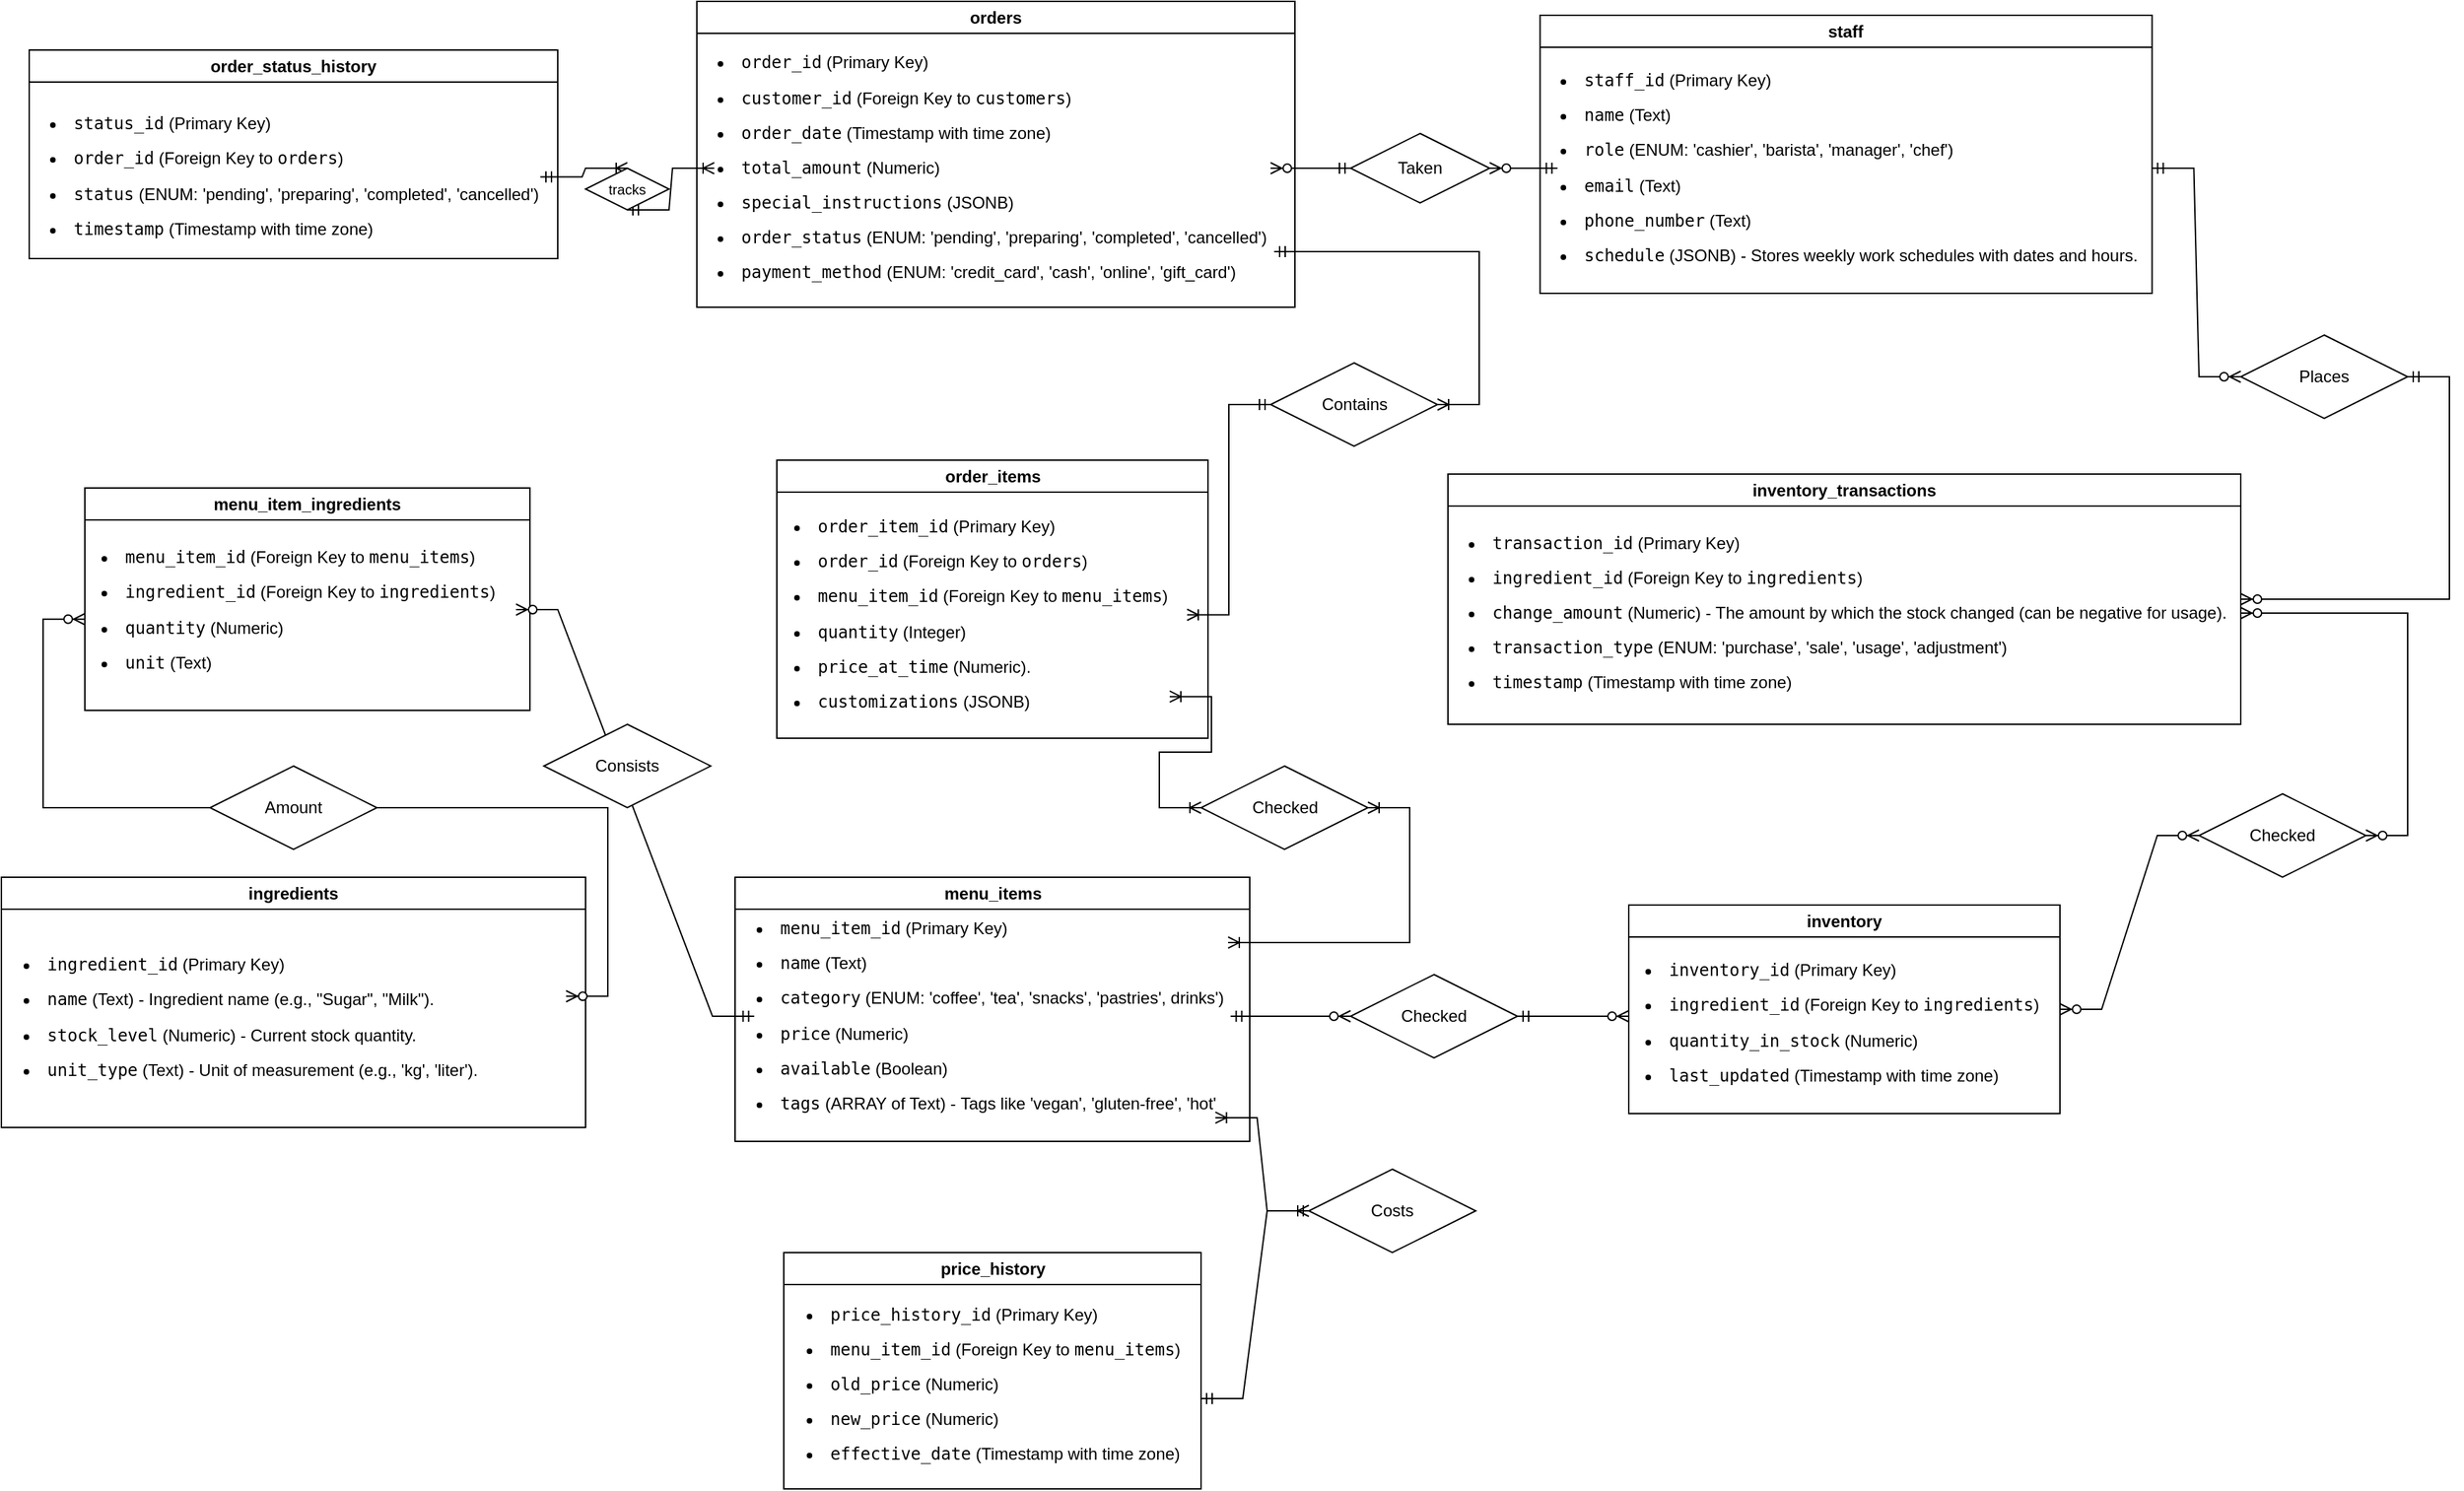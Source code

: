 <mxfile version="26.0.5">
  <diagram name="Page-1" id="-Lofyljg84Q4TSNu2HTE">
    <mxGraphModel dx="2660" dy="1030" grid="1" gridSize="10" guides="1" tooltips="1" connect="1" arrows="1" fold="1" page="1" pageScale="1" pageWidth="1654" pageHeight="2336" math="0" shadow="0">
      <root>
        <mxCell id="0" />
        <mxCell id="1" parent="0" />
        <mxCell id="M9vnRnVPpcQp0MmXC5jN-19" value="orders" style="swimlane;whiteSpace=wrap;html=1;" parent="1" vertex="1">
          <mxGeometry x="-1120" y="10" width="430" height="220" as="geometry" />
        </mxCell>
        <mxCell id="M9vnRnVPpcQp0MmXC5jN-25" value="order_items" style="swimlane;whiteSpace=wrap;html=1;" parent="1" vertex="1">
          <mxGeometry x="-1062.5" y="340" width="310" height="200" as="geometry" />
        </mxCell>
        <mxCell id="M9vnRnVPpcQp0MmXC5jN-26" value="&lt;li style=&quot;white-space: nowrap; line-height: 210%;&quot;&gt;&lt;code style=&quot;background-color: initial; white-space: normal;&quot;&gt;order_item_id&lt;/code&gt;&lt;span style=&quot;background-color: initial; white-space: normal;&quot;&gt; (Primary Key)&lt;/span&gt;&lt;br&gt;&lt;/li&gt;&lt;li style=&quot;line-height: 210%;&quot;&gt;&lt;code&gt;order_id&lt;/code&gt; (Foreign Key to &lt;code&gt;orders&lt;/code&gt;)&lt;/li&gt;&lt;li style=&quot;line-height: 210%;&quot;&gt;&lt;code&gt;menu_item_id&lt;/code&gt; (Foreign Key to &lt;code&gt;menu_items&lt;/code&gt;)&lt;/li&gt;&lt;li style=&quot;line-height: 210%;&quot;&gt;&lt;code&gt;quantity&lt;/code&gt; (Integer)&lt;/li&gt;&lt;li style=&quot;line-height: 210%;&quot;&gt;&lt;code&gt;price_at_time&lt;/code&gt; (Numeric).&lt;/li&gt;&lt;li style=&quot;line-height: 210%;&quot;&gt;&lt;code&gt;customizations&lt;/code&gt; (JSONB)&amp;nbsp;&lt;/li&gt;" style="text;html=1;align=left;verticalAlign=middle;whiteSpace=wrap;rounded=0;" parent="M9vnRnVPpcQp0MmXC5jN-25" vertex="1">
          <mxGeometry x="10" y="30" width="285" height="162.5" as="geometry" />
        </mxCell>
        <mxCell id="M9vnRnVPpcQp0MmXC5jN-27" value="menu_items" style="swimlane;whiteSpace=wrap;html=1;" parent="1" vertex="1">
          <mxGeometry x="-1092.5" y="640" width="370" height="190" as="geometry" />
        </mxCell>
        <mxCell id="M9vnRnVPpcQp0MmXC5jN-28" value="&lt;li style=&quot;white-space: nowrap; line-height: 210%;&quot;&gt;&lt;code style=&quot;background-color: initial; white-space: normal;&quot;&gt;menu_item_id&lt;/code&gt;&lt;span style=&quot;background-color: initial; white-space: normal;&quot;&gt; (Primary Key)&lt;/span&gt;&lt;br&gt;&lt;/li&gt;&lt;li style=&quot;line-height: 210%;&quot;&gt;&lt;code&gt;name&lt;/code&gt; (Text)&amp;nbsp;&lt;/li&gt;&lt;li style=&quot;line-height: 210%;&quot;&gt;&lt;code style=&quot;background-color: initial;&quot;&gt;category&lt;/code&gt;&lt;span style=&quot;background-color: initial;&quot;&gt; (ENUM: &#39;coffee&#39;, &#39;tea&#39;, &#39;snacks&#39;, &#39;pastries&#39;, drinks&#39;)&lt;/span&gt;&lt;/li&gt;&lt;li style=&quot;line-height: 210%;&quot;&gt;&lt;code&gt;price&lt;/code&gt; (Numeric)&lt;span style=&quot;background-color: initial;&quot;&gt;&amp;nbsp;&lt;/span&gt;&lt;/li&gt;&lt;li style=&quot;line-height: 210%;&quot;&gt;&lt;code&gt;available&lt;/code&gt; (Boolean)&amp;nbsp;&lt;/li&gt;&lt;li style=&quot;line-height: 210%;&quot;&gt;&lt;code&gt;tags&lt;/code&gt; (ARRAY of Text) -&amp;nbsp;Tags like &#39;vegan&#39;, &#39;gluten-free&#39;, &#39;hot&#39;&lt;/li&gt;" style="text;html=1;align=left;verticalAlign=middle;whiteSpace=wrap;rounded=0;" parent="M9vnRnVPpcQp0MmXC5jN-27" vertex="1">
          <mxGeometry x="13.75" y="28.75" width="342.5" height="142.5" as="geometry" />
        </mxCell>
        <mxCell id="M9vnRnVPpcQp0MmXC5jN-29" value="menu_item_ingredients" style="swimlane;whiteSpace=wrap;html=1;" parent="1" vertex="1">
          <mxGeometry x="-1560" y="360" width="320" height="160" as="geometry" />
        </mxCell>
        <mxCell id="M9vnRnVPpcQp0MmXC5jN-30" value="&lt;li style=&quot;white-space: nowrap; line-height: 210%;&quot;&gt;&lt;code style=&quot;background-color: initial; white-space: normal;&quot;&gt;menu_item_id&lt;/code&gt;&lt;span style=&quot;background-color: initial; white-space: normal;&quot;&gt; (Foreign Key to &lt;/span&gt;&lt;code style=&quot;background-color: initial; white-space: normal;&quot;&gt;menu_items&lt;/code&gt;&lt;span style=&quot;background-color: initial; white-space: normal;&quot;&gt;)&lt;/span&gt;&lt;br&gt;&lt;/li&gt;&lt;li style=&quot;line-height: 210%;&quot;&gt;&lt;code&gt;ingredient_id&lt;/code&gt; (Foreign Key to &lt;code&gt;ingredients&lt;/code&gt;)&lt;/li&gt;&lt;li style=&quot;line-height: 210%;&quot;&gt;&lt;code&gt;quantity&lt;/code&gt; (Numeric)&lt;/li&gt;&lt;li style=&quot;line-height: 210%;&quot;&gt;&lt;code&gt;unit&lt;/code&gt; (Text)&lt;/li&gt;" style="text;html=1;align=left;verticalAlign=middle;whiteSpace=wrap;rounded=0;" parent="M9vnRnVPpcQp0MmXC5jN-29" vertex="1">
          <mxGeometry x="10" y="15" width="300" height="145" as="geometry" />
        </mxCell>
        <mxCell id="M9vnRnVPpcQp0MmXC5jN-31" value="ingredients" style="swimlane;whiteSpace=wrap;html=1;" parent="1" vertex="1">
          <mxGeometry x="-1620" y="640" width="420" height="180" as="geometry" />
        </mxCell>
        <mxCell id="M9vnRnVPpcQp0MmXC5jN-32" value="&lt;li style=&quot;white-space: nowrap; line-height: 210%;&quot;&gt;&lt;code style=&quot;background-color: initial; white-space: normal;&quot;&gt;ingredient_id&lt;/code&gt;&lt;span style=&quot;background-color: initial; white-space: normal;&quot;&gt; (Primary Key)&lt;/span&gt;&lt;br&gt;&lt;/li&gt;&lt;li style=&quot;line-height: 210%;&quot;&gt;&lt;code&gt;name&lt;/code&gt; (Text) - Ingredient name (e.g., &quot;Sugar&quot;, &quot;Milk&quot;).&lt;/li&gt;&lt;li style=&quot;line-height: 210%;&quot;&gt;&lt;code&gt;stock_level&lt;/code&gt; (Numeric) - Current stock quantity.&lt;/li&gt;&lt;li style=&quot;line-height: 210%;&quot;&gt;&lt;code&gt;unit_type&lt;/code&gt; (Text) - Unit of measurement (e.g., &#39;kg&#39;, &#39;liter&#39;).&lt;/li&gt;" style="text;html=1;align=left;verticalAlign=middle;whiteSpace=wrap;rounded=0;" parent="M9vnRnVPpcQp0MmXC5jN-31" vertex="1">
          <mxGeometry x="14" y="20" width="392" height="162.5" as="geometry" />
        </mxCell>
        <mxCell id="M9vnRnVPpcQp0MmXC5jN-33" value="inventory" style="swimlane;whiteSpace=wrap;html=1;" parent="1" vertex="1">
          <mxGeometry x="-450" y="660" width="310" height="150" as="geometry" />
        </mxCell>
        <mxCell id="M9vnRnVPpcQp0MmXC5jN-34" value="&lt;li style=&quot;white-space: nowrap; line-height: 210%;&quot;&gt;&lt;code style=&quot;background-color: initial; white-space: normal;&quot;&gt;inventory_id&lt;/code&gt;&lt;span style=&quot;background-color: initial; white-space: normal;&quot;&gt; (Primary Key)&lt;/span&gt;&lt;br&gt;&lt;/li&gt;&lt;li style=&quot;line-height: 210%;&quot;&gt;&lt;code&gt;ingredient_id&lt;/code&gt; (Foreign Key to &lt;code&gt;ingredients&lt;/code&gt;)&lt;/li&gt;&lt;li style=&quot;line-height: 210%;&quot;&gt;&lt;code&gt;quantity_in_stock&lt;/code&gt; (Numeric)&amp;nbsp;&lt;/li&gt;&lt;li style=&quot;line-height: 210%;&quot;&gt;&lt;code style=&quot;background-color: initial;&quot;&gt;last_updated&lt;/code&gt;&lt;span style=&quot;background-color: initial;&quot;&gt; (Timestamp with time zone)&lt;/span&gt;&lt;/li&gt;" style="text;html=1;align=left;verticalAlign=middle;whiteSpace=wrap;rounded=0;" parent="M9vnRnVPpcQp0MmXC5jN-33" vertex="1">
          <mxGeometry x="10" y="25" width="303.13" height="120" as="geometry" />
        </mxCell>
        <mxCell id="M9vnRnVPpcQp0MmXC5jN-35" value="order_status_history" style="swimlane;whiteSpace=wrap;html=1;" parent="1" vertex="1">
          <mxGeometry x="-1600" y="45" width="380" height="150" as="geometry" />
        </mxCell>
        <mxCell id="M9vnRnVPpcQp0MmXC5jN-36" value="&lt;li style=&quot;white-space: nowrap; line-height: 210%;&quot;&gt;&lt;code style=&quot;background-color: initial; white-space: normal;&quot;&gt;status_id&lt;/code&gt;&lt;span style=&quot;background-color: initial; white-space: normal;&quot;&gt; (Primary Key)&lt;/span&gt;&lt;br&gt;&lt;/li&gt;&lt;li style=&quot;line-height: 210%;&quot;&gt;&lt;code&gt;order_id&lt;/code&gt; (Foreign Key to &lt;code&gt;orders&lt;/code&gt;)&lt;/li&gt;&lt;li style=&quot;line-height: 210%;&quot;&gt;&lt;code&gt;status&lt;/code&gt; (ENUM: &#39;pending&#39;, &#39;preparing&#39;, &#39;completed&#39;, &#39;cancelled&#39;)&lt;/li&gt;&lt;li style=&quot;line-height: 210%;&quot;&gt;&lt;code&gt;timestamp&lt;/code&gt; (Timestamp with time zone)&lt;/li&gt;" style="text;html=1;align=left;verticalAlign=middle;whiteSpace=wrap;rounded=0;" parent="M9vnRnVPpcQp0MmXC5jN-35" vertex="1">
          <mxGeometry x="12.5" y="30" width="355" height="122.5" as="geometry" />
        </mxCell>
        <mxCell id="M9vnRnVPpcQp0MmXC5jN-37" value="price_history" style="swimlane;whiteSpace=wrap;html=1;" parent="1" vertex="1">
          <mxGeometry x="-1057.5" y="910" width="300" height="170" as="geometry" />
        </mxCell>
        <mxCell id="M9vnRnVPpcQp0MmXC5jN-38" value="&lt;li style=&quot;white-space: nowrap; line-height: 210%;&quot;&gt;&lt;code style=&quot;background-color: initial; white-space: normal;&quot;&gt;price_history_id&lt;/code&gt;&lt;span style=&quot;background-color: initial; white-space: normal;&quot;&gt; (Primary Key)&lt;/span&gt;&lt;br&gt;&lt;/li&gt;&lt;li style=&quot;line-height: 210%;&quot;&gt;&lt;code&gt;menu_item_id&lt;/code&gt; (Foreign Key to &lt;code&gt;menu_items&lt;/code&gt;)&lt;/li&gt;&lt;li style=&quot;line-height: 210%;&quot;&gt;&lt;code&gt;old_price&lt;/code&gt; (Numeric)&lt;/li&gt;&lt;li style=&quot;line-height: 210%;&quot;&gt;&lt;code&gt;new_price&lt;/code&gt; (Numeric)&lt;/li&gt;&lt;li style=&quot;line-height: 210%;&quot;&gt;&lt;code&gt;effective_date&lt;/code&gt; (Timestamp with time zone)&lt;/li&gt;" style="text;html=1;align=left;verticalAlign=middle;whiteSpace=wrap;rounded=0;" parent="M9vnRnVPpcQp0MmXC5jN-37" vertex="1">
          <mxGeometry x="14" y="20" width="286" height="150" as="geometry" />
        </mxCell>
        <mxCell id="M9vnRnVPpcQp0MmXC5jN-39" value="inventory_transactions" style="swimlane;whiteSpace=wrap;html=1;" parent="1" vertex="1">
          <mxGeometry x="-580" y="350" width="570" height="180" as="geometry" />
        </mxCell>
        <mxCell id="M9vnRnVPpcQp0MmXC5jN-40" value="&lt;li style=&quot;white-space: nowrap; line-height: 210%;&quot;&gt;&lt;code style=&quot;background-color: initial; white-space: normal;&quot;&gt;transaction_id&lt;/code&gt;&lt;span style=&quot;background-color: initial; white-space: normal;&quot;&gt; (Primary Key)&lt;/span&gt;&lt;br&gt;&lt;/li&gt;&lt;li style=&quot;line-height: 210%;&quot;&gt;&lt;code&gt;ingredient_id&lt;/code&gt; (Foreign Key to &lt;code&gt;ingredients&lt;/code&gt;)&lt;/li&gt;&lt;li style=&quot;line-height: 210%;&quot;&gt;&lt;code&gt;change_amount&lt;/code&gt; (Numeric) - The amount by which the stock changed (can be negative for usage).&lt;/li&gt;&lt;li style=&quot;line-height: 210%;&quot;&gt;&lt;code&gt;transaction_type&lt;/code&gt; (ENUM: &#39;purchase&#39;, &#39;sale&#39;, &#39;usage&#39;, &#39;adjustment&#39;)&lt;/li&gt;&lt;li style=&quot;line-height: 210%;&quot;&gt;&lt;code&gt;timestamp&lt;/code&gt; (Timestamp with time zone)&lt;/li&gt;" style="text;html=1;align=left;verticalAlign=middle;whiteSpace=wrap;rounded=0;" parent="M9vnRnVPpcQp0MmXC5jN-39" vertex="1">
          <mxGeometry x="12.5" y="30" width="557.5" height="140" as="geometry" />
        </mxCell>
        <mxCell id="M9vnRnVPpcQp0MmXC5jN-41" value="staff" style="swimlane;whiteSpace=wrap;html=1;" parent="1" vertex="1">
          <mxGeometry x="-513.75" y="20" width="440" height="200" as="geometry" />
        </mxCell>
        <mxCell id="M9vnRnVPpcQp0MmXC5jN-42" value="&lt;li style=&quot;white-space: nowrap; line-height: 210%;&quot;&gt;&lt;code style=&quot;background-color: initial; white-space: normal;&quot;&gt;staff_id&lt;/code&gt;&lt;span style=&quot;background-color: initial; white-space: normal;&quot;&gt; (Primary Key)&lt;/span&gt;&lt;br&gt;&lt;/li&gt;&lt;li style=&quot;line-height: 210%;&quot;&gt;&lt;code&gt;name&lt;/code&gt; (Text)&lt;/li&gt;&lt;li style=&quot;line-height: 210%;&quot;&gt;&lt;code&gt;role&lt;/code&gt; (ENUM: &#39;cashier&#39;, &#39;barista&#39;, &#39;manager&#39;, &#39;chef&#39;)&lt;/li&gt;&lt;li style=&quot;line-height: 210%;&quot;&gt;&lt;code&gt;email&lt;/code&gt; (Text)&lt;/li&gt;&lt;li style=&quot;line-height: 210%;&quot;&gt;&lt;code&gt;phone_number&lt;/code&gt; (Text)&lt;/li&gt;&lt;li style=&quot;line-height: 210%;&quot;&gt;&lt;code&gt;schedule&lt;/code&gt; (JSONB) - Stores weekly work schedules with dates and hours.&lt;/li&gt;" style="text;html=1;align=left;verticalAlign=middle;whiteSpace=wrap;rounded=0;" parent="M9vnRnVPpcQp0MmXC5jN-41" vertex="1">
          <mxGeometry x="12.5" y="40" width="427.5" height="140" as="geometry" />
        </mxCell>
        <mxCell id="M9vnRnVPpcQp0MmXC5jN-23" value="&lt;li style=&quot;white-space: nowrap; line-height: 210%;&quot;&gt;&lt;code&gt;order_id&lt;/code&gt;&amp;nbsp;(Primary Key)&lt;/li&gt;&lt;li style=&quot;white-space: nowrap; line-height: 210%;&quot;&gt;&lt;code&gt;customer_id&lt;/code&gt;&amp;nbsp;(Foreign Key to&amp;nbsp;&lt;code&gt;customers&lt;/code&gt;)&lt;/li&gt;&lt;li style=&quot;white-space: nowrap; line-height: 210%;&quot;&gt;&lt;code&gt;order_date&lt;/code&gt;&amp;nbsp;(Timestamp with time zone)&lt;/li&gt;&lt;li style=&quot;white-space: nowrap; line-height: 210%;&quot;&gt;&lt;code&gt;total_amount&lt;/code&gt;&amp;nbsp;(Numeric)&lt;/li&gt;&lt;li style=&quot;white-space: nowrap; line-height: 210%;&quot;&gt;&lt;code&gt;special_instructions&lt;/code&gt;&amp;nbsp;(JSONB)&lt;/li&gt;&lt;li style=&quot;white-space: nowrap; line-height: 210%;&quot;&gt;&lt;code&gt;order_status&lt;/code&gt;&amp;nbsp;(ENUM: &#39;pending&#39;, &#39;preparing&#39;, &#39;completed&#39;, &#39;cancelled&#39;)&amp;nbsp;&lt;/li&gt;&lt;li style=&quot;white-space: nowrap; line-height: 210%;&quot;&gt;&lt;code&gt;payment_method&lt;/code&gt;&amp;nbsp;(ENUM: &#39;credit_card&#39;, &#39;cash&#39;, &#39;online&#39;, &#39;gift_card&#39;)&amp;nbsp;&lt;/li&gt;" style="text;html=1;align=left;verticalAlign=middle;whiteSpace=wrap;rounded=0;" parent="1" vertex="1">
          <mxGeometry x="-1107.5" y="25" width="400" height="210" as="geometry" />
        </mxCell>
        <mxCell id="uZcT3ieoR5A4cGXe56vM-9" value="" style="edgeStyle=entityRelationEdgeStyle;fontSize=12;html=1;endArrow=ERoneToMany;startArrow=ERmandOne;rounded=0;exitX=0;exitY=0.5;exitDx=0;exitDy=0;" edge="1" parent="1" source="uZcT3ieoR5A4cGXe56vM-10" target="M9vnRnVPpcQp0MmXC5jN-26">
          <mxGeometry width="100" height="100" relative="1" as="geometry">
            <mxPoint x="-750" y="270" as="sourcePoint" />
            <mxPoint x="-830" y="300" as="targetPoint" />
            <Array as="points">
              <mxPoint x="-950" y="280" />
              <mxPoint x="-730" y="350" />
              <mxPoint x="-810" y="350" />
              <mxPoint x="-737" y="340" />
              <mxPoint x="-700" y="430" />
              <mxPoint x="-720" y="420" />
              <mxPoint x="-730" y="350" />
              <mxPoint x="-890" y="270" />
            </Array>
          </mxGeometry>
        </mxCell>
        <mxCell id="uZcT3ieoR5A4cGXe56vM-11" value="" style="edgeStyle=entityRelationEdgeStyle;fontSize=12;html=1;endArrow=ERoneToMany;startArrow=ERmandOne;rounded=0;" edge="1" parent="1" target="uZcT3ieoR5A4cGXe56vM-10">
          <mxGeometry width="100" height="100" relative="1" as="geometry">
            <mxPoint x="-705" y="190" as="sourcePoint" />
            <mxPoint x="-767" y="451" as="targetPoint" />
            <Array as="points" />
          </mxGeometry>
        </mxCell>
        <mxCell id="uZcT3ieoR5A4cGXe56vM-10" value="Contains" style="shape=rhombus;perimeter=rhombusPerimeter;whiteSpace=wrap;html=1;align=center;" vertex="1" parent="1">
          <mxGeometry x="-707.5" y="270" width="120" height="60" as="geometry" />
        </mxCell>
        <mxCell id="uZcT3ieoR5A4cGXe56vM-13" value="" style="edgeStyle=entityRelationEdgeStyle;fontSize=12;html=1;endArrow=ERoneToMany;startArrow=ERoneToMany;rounded=0;entryX=0.956;entryY=0.862;entryDx=0;entryDy=0;entryPerimeter=0;" edge="1" parent="1" source="uZcT3ieoR5A4cGXe56vM-14" target="M9vnRnVPpcQp0MmXC5jN-26">
          <mxGeometry width="100" height="100" relative="1" as="geometry">
            <mxPoint x="-738" y="687" as="sourcePoint" />
            <mxPoint x="-780" y="490" as="targetPoint" />
          </mxGeometry>
        </mxCell>
        <mxCell id="uZcT3ieoR5A4cGXe56vM-15" value="" style="edgeStyle=entityRelationEdgeStyle;fontSize=12;html=1;endArrow=ERoneToMany;startArrow=ERoneToMany;rounded=0;" edge="1" parent="1" target="uZcT3ieoR5A4cGXe56vM-14">
          <mxGeometry width="100" height="100" relative="1" as="geometry">
            <mxPoint x="-738" y="687" as="sourcePoint" />
            <mxPoint x="-780" y="510" as="targetPoint" />
          </mxGeometry>
        </mxCell>
        <mxCell id="uZcT3ieoR5A4cGXe56vM-14" value="Checked" style="shape=rhombus;perimeter=rhombusPerimeter;whiteSpace=wrap;html=1;align=center;" vertex="1" parent="1">
          <mxGeometry x="-757.5" y="560" width="120" height="60" as="geometry" />
        </mxCell>
        <mxCell id="uZcT3ieoR5A4cGXe56vM-16" value="" style="edgeStyle=entityRelationEdgeStyle;fontSize=12;html=1;endArrow=ERoneToMany;startArrow=ERmandOne;rounded=0;entryX=0.968;entryY=1.012;entryDx=0;entryDy=0;entryPerimeter=0;" edge="1" parent="1" source="uZcT3ieoR5A4cGXe56vM-17" target="M9vnRnVPpcQp0MmXC5jN-28">
          <mxGeometry width="100" height="100" relative="1" as="geometry">
            <mxPoint x="-730" y="880" as="sourcePoint" />
            <mxPoint x="-1090" y="790" as="targetPoint" />
            <Array as="points">
              <mxPoint x="-670" y="880" />
              <mxPoint x="-920" y="880" />
            </Array>
          </mxGeometry>
        </mxCell>
        <mxCell id="uZcT3ieoR5A4cGXe56vM-18" value="" style="edgeStyle=entityRelationEdgeStyle;fontSize=12;html=1;endArrow=ERoneToMany;startArrow=ERmandOne;rounded=0;" edge="1" parent="1" target="uZcT3ieoR5A4cGXe56vM-17">
          <mxGeometry width="100" height="100" relative="1" as="geometry">
            <mxPoint x="-757.5" y="1015.0" as="sourcePoint" />
            <mxPoint x="-580" y="910" as="targetPoint" />
            <Array as="points">
              <mxPoint x="-760" y="680" />
            </Array>
          </mxGeometry>
        </mxCell>
        <mxCell id="uZcT3ieoR5A4cGXe56vM-17" value="Costs" style="shape=rhombus;perimeter=rhombusPerimeter;whiteSpace=wrap;html=1;align=center;" vertex="1" parent="1">
          <mxGeometry x="-680" y="850" width="120" height="60" as="geometry" />
        </mxCell>
        <mxCell id="uZcT3ieoR5A4cGXe56vM-22" value="" style="edgeStyle=entityRelationEdgeStyle;fontSize=12;html=1;endArrow=ERzeroToMany;startArrow=ERmandOne;rounded=0;exitX=0;exitY=0.5;exitDx=0;exitDy=0;" edge="1" parent="1" source="M9vnRnVPpcQp0MmXC5jN-28" target="M9vnRnVPpcQp0MmXC5jN-30">
          <mxGeometry width="100" height="100" relative="1" as="geometry">
            <mxPoint x="-1130" y="720" as="sourcePoint" />
            <mxPoint x="-1020" y="500" as="targetPoint" />
          </mxGeometry>
        </mxCell>
        <mxCell id="uZcT3ieoR5A4cGXe56vM-23" value="" style="edgeStyle=entityRelationEdgeStyle;fontSize=12;html=1;endArrow=ERzeroToMany;startArrow=ERmandOne;rounded=0;" edge="1" parent="1" source="uZcT3ieoR5A4cGXe56vM-39">
          <mxGeometry width="100" height="100" relative="1" as="geometry">
            <mxPoint x="-720" y="600" as="sourcePoint" />
            <mxPoint x="-450" y="740" as="targetPoint" />
          </mxGeometry>
        </mxCell>
        <mxCell id="uZcT3ieoR5A4cGXe56vM-25" value="" style="edgeStyle=entityRelationEdgeStyle;fontSize=12;html=1;endArrow=ERzeroToMany;endFill=1;startArrow=ERzeroToMany;rounded=0;" edge="1" parent="1">
          <mxGeometry width="100" height="100" relative="1" as="geometry">
            <mxPoint x="-1214" y="725.63" as="sourcePoint" />
            <mxPoint x="-1560" y="454.38" as="targetPoint" />
          </mxGeometry>
        </mxCell>
        <mxCell id="uZcT3ieoR5A4cGXe56vM-26" value="" style="edgeStyle=entityRelationEdgeStyle;fontSize=12;html=1;endArrow=ERoneToMany;startArrow=ERmandOne;rounded=0;exitX=0.5;exitY=1;exitDx=0;exitDy=0;" edge="1" parent="1" source="uZcT3ieoR5A4cGXe56vM-27" target="M9vnRnVPpcQp0MmXC5jN-23">
          <mxGeometry width="100" height="100" relative="1" as="geometry">
            <mxPoint x="-1170" y="250" as="sourcePoint" />
            <mxPoint x="-1120" y="150" as="targetPoint" />
          </mxGeometry>
        </mxCell>
        <mxCell id="uZcT3ieoR5A4cGXe56vM-28" value="" style="edgeStyle=entityRelationEdgeStyle;fontSize=12;html=1;endArrow=ERoneToMany;startArrow=ERmandOne;rounded=0;entryX=0.5;entryY=0;entryDx=0;entryDy=0;" edge="1" parent="1" source="M9vnRnVPpcQp0MmXC5jN-36" target="uZcT3ieoR5A4cGXe56vM-27">
          <mxGeometry width="100" height="100" relative="1" as="geometry">
            <mxPoint x="-1232" y="136" as="sourcePoint" />
            <mxPoint x="-1150" y="70" as="targetPoint" />
            <Array as="points">
              <mxPoint x="-1180" y="90" />
            </Array>
          </mxGeometry>
        </mxCell>
        <mxCell id="uZcT3ieoR5A4cGXe56vM-27" value="&lt;font style=&quot;font-size: 10px;&quot;&gt;tracks&lt;/font&gt;" style="shape=rhombus;perimeter=rhombusPerimeter;whiteSpace=wrap;html=1;align=center;" vertex="1" parent="1">
          <mxGeometry x="-1200" y="130" width="60" height="30" as="geometry" />
        </mxCell>
        <mxCell id="uZcT3ieoR5A4cGXe56vM-29" value="" style="edgeStyle=entityRelationEdgeStyle;fontSize=12;html=1;endArrow=ERzeroToMany;endFill=1;startArrow=ERzeroToMany;rounded=0;" edge="1" parent="1" source="uZcT3ieoR5A4cGXe56vM-36" target="M9vnRnVPpcQp0MmXC5jN-40">
          <mxGeometry width="100" height="100" relative="1" as="geometry">
            <mxPoint x="-500" y="600" as="sourcePoint" />
            <mxPoint x="-400" y="500" as="targetPoint" />
          </mxGeometry>
        </mxCell>
        <mxCell id="uZcT3ieoR5A4cGXe56vM-30" value="" style="edgeStyle=entityRelationEdgeStyle;fontSize=12;html=1;endArrow=ERzeroToMany;startArrow=ERmandOne;rounded=0;" edge="1" parent="1" source="uZcT3ieoR5A4cGXe56vM-34" target="M9vnRnVPpcQp0MmXC5jN-39">
          <mxGeometry width="100" height="100" relative="1" as="geometry">
            <mxPoint x="-420" y="330" as="sourcePoint" />
            <mxPoint x="-320" y="230" as="targetPoint" />
          </mxGeometry>
        </mxCell>
        <mxCell id="uZcT3ieoR5A4cGXe56vM-31" value="" style="edgeStyle=entityRelationEdgeStyle;fontSize=12;html=1;endArrow=ERzeroToMany;startArrow=ERmandOne;rounded=0;" edge="1" parent="1" source="uZcT3ieoR5A4cGXe56vM-32" target="M9vnRnVPpcQp0MmXC5jN-23">
          <mxGeometry width="100" height="100" relative="1" as="geometry">
            <mxPoint x="-550" y="140" as="sourcePoint" />
            <mxPoint x="-610" y="50" as="targetPoint" />
          </mxGeometry>
        </mxCell>
        <mxCell id="uZcT3ieoR5A4cGXe56vM-33" value="" style="edgeStyle=entityRelationEdgeStyle;fontSize=12;html=1;endArrow=ERzeroToMany;startArrow=ERmandOne;rounded=0;" edge="1" parent="1" source="M9vnRnVPpcQp0MmXC5jN-42" target="uZcT3ieoR5A4cGXe56vM-32">
          <mxGeometry width="100" height="100" relative="1" as="geometry">
            <mxPoint x="-501" y="130" as="sourcePoint" />
            <mxPoint x="-707" y="130" as="targetPoint" />
          </mxGeometry>
        </mxCell>
        <mxCell id="uZcT3ieoR5A4cGXe56vM-32" value="Taken" style="shape=rhombus;perimeter=rhombusPerimeter;whiteSpace=wrap;html=1;align=center;" vertex="1" parent="1">
          <mxGeometry x="-650" y="105" width="100" height="50" as="geometry" />
        </mxCell>
        <mxCell id="uZcT3ieoR5A4cGXe56vM-35" value="" style="edgeStyle=entityRelationEdgeStyle;fontSize=12;html=1;endArrow=ERzeroToMany;startArrow=ERmandOne;rounded=0;" edge="1" parent="1" source="M9vnRnVPpcQp0MmXC5jN-42" target="uZcT3ieoR5A4cGXe56vM-34">
          <mxGeometry width="100" height="100" relative="1" as="geometry">
            <mxPoint x="-74" y="130" as="sourcePoint" />
            <mxPoint x="-10" y="440" as="targetPoint" />
          </mxGeometry>
        </mxCell>
        <mxCell id="uZcT3ieoR5A4cGXe56vM-34" value="Places" style="shape=rhombus;perimeter=rhombusPerimeter;whiteSpace=wrap;html=1;align=center;" vertex="1" parent="1">
          <mxGeometry x="-10" y="250" width="120" height="60" as="geometry" />
        </mxCell>
        <mxCell id="uZcT3ieoR5A4cGXe56vM-37" value="" style="edgeStyle=entityRelationEdgeStyle;fontSize=12;html=1;endArrow=ERzeroToMany;endFill=1;startArrow=ERzeroToMany;rounded=0;" edge="1" parent="1" source="M9vnRnVPpcQp0MmXC5jN-33" target="uZcT3ieoR5A4cGXe56vM-36">
          <mxGeometry width="100" height="100" relative="1" as="geometry">
            <mxPoint x="-140" y="735" as="sourcePoint" />
            <mxPoint x="-10" y="450" as="targetPoint" />
          </mxGeometry>
        </mxCell>
        <mxCell id="uZcT3ieoR5A4cGXe56vM-36" value="Checked" style="shape=rhombus;perimeter=rhombusPerimeter;whiteSpace=wrap;html=1;align=center;" vertex="1" parent="1">
          <mxGeometry x="-40" y="580" width="120" height="60" as="geometry" />
        </mxCell>
        <mxCell id="uZcT3ieoR5A4cGXe56vM-40" value="" style="edgeStyle=entityRelationEdgeStyle;fontSize=12;html=1;endArrow=ERzeroToMany;startArrow=ERmandOne;rounded=0;" edge="1" parent="1" source="M9vnRnVPpcQp0MmXC5jN-28" target="uZcT3ieoR5A4cGXe56vM-39">
          <mxGeometry width="100" height="100" relative="1" as="geometry">
            <mxPoint x="-736" y="740" as="sourcePoint" />
            <mxPoint x="-450" y="740" as="targetPoint" />
          </mxGeometry>
        </mxCell>
        <mxCell id="uZcT3ieoR5A4cGXe56vM-39" value="Checked" style="shape=rhombus;perimeter=rhombusPerimeter;whiteSpace=wrap;html=1;align=center;" vertex="1" parent="1">
          <mxGeometry x="-650" y="710" width="120" height="60" as="geometry" />
        </mxCell>
        <mxCell id="uZcT3ieoR5A4cGXe56vM-42" value="Consists" style="shape=rhombus;perimeter=rhombusPerimeter;whiteSpace=wrap;html=1;align=center;" vertex="1" parent="1">
          <mxGeometry x="-1230" y="530" width="120" height="60" as="geometry" />
        </mxCell>
        <mxCell id="uZcT3ieoR5A4cGXe56vM-43" value="Amount" style="shape=rhombus;perimeter=rhombusPerimeter;whiteSpace=wrap;html=1;align=center;" vertex="1" parent="1">
          <mxGeometry x="-1470" y="560" width="120" height="60" as="geometry" />
        </mxCell>
      </root>
    </mxGraphModel>
  </diagram>
</mxfile>
